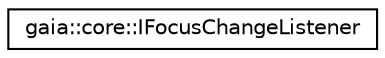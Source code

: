 digraph G
{
  edge [fontname="Helvetica",fontsize="10",labelfontname="Helvetica",labelfontsize="10"];
  node [fontname="Helvetica",fontsize="10",shape=record];
  rankdir=LR;
  Node1 [label="gaia::core::IFocusChangeListener",height=0.2,width=0.4,color="black", fillcolor="white", style="filled",URL="$d2/d5f/classgaia_1_1core_1_1_i_focus_change_listener.html",tooltip="Interface definition for a callback to be invoked when the focus state of a widget changed..."];
}
